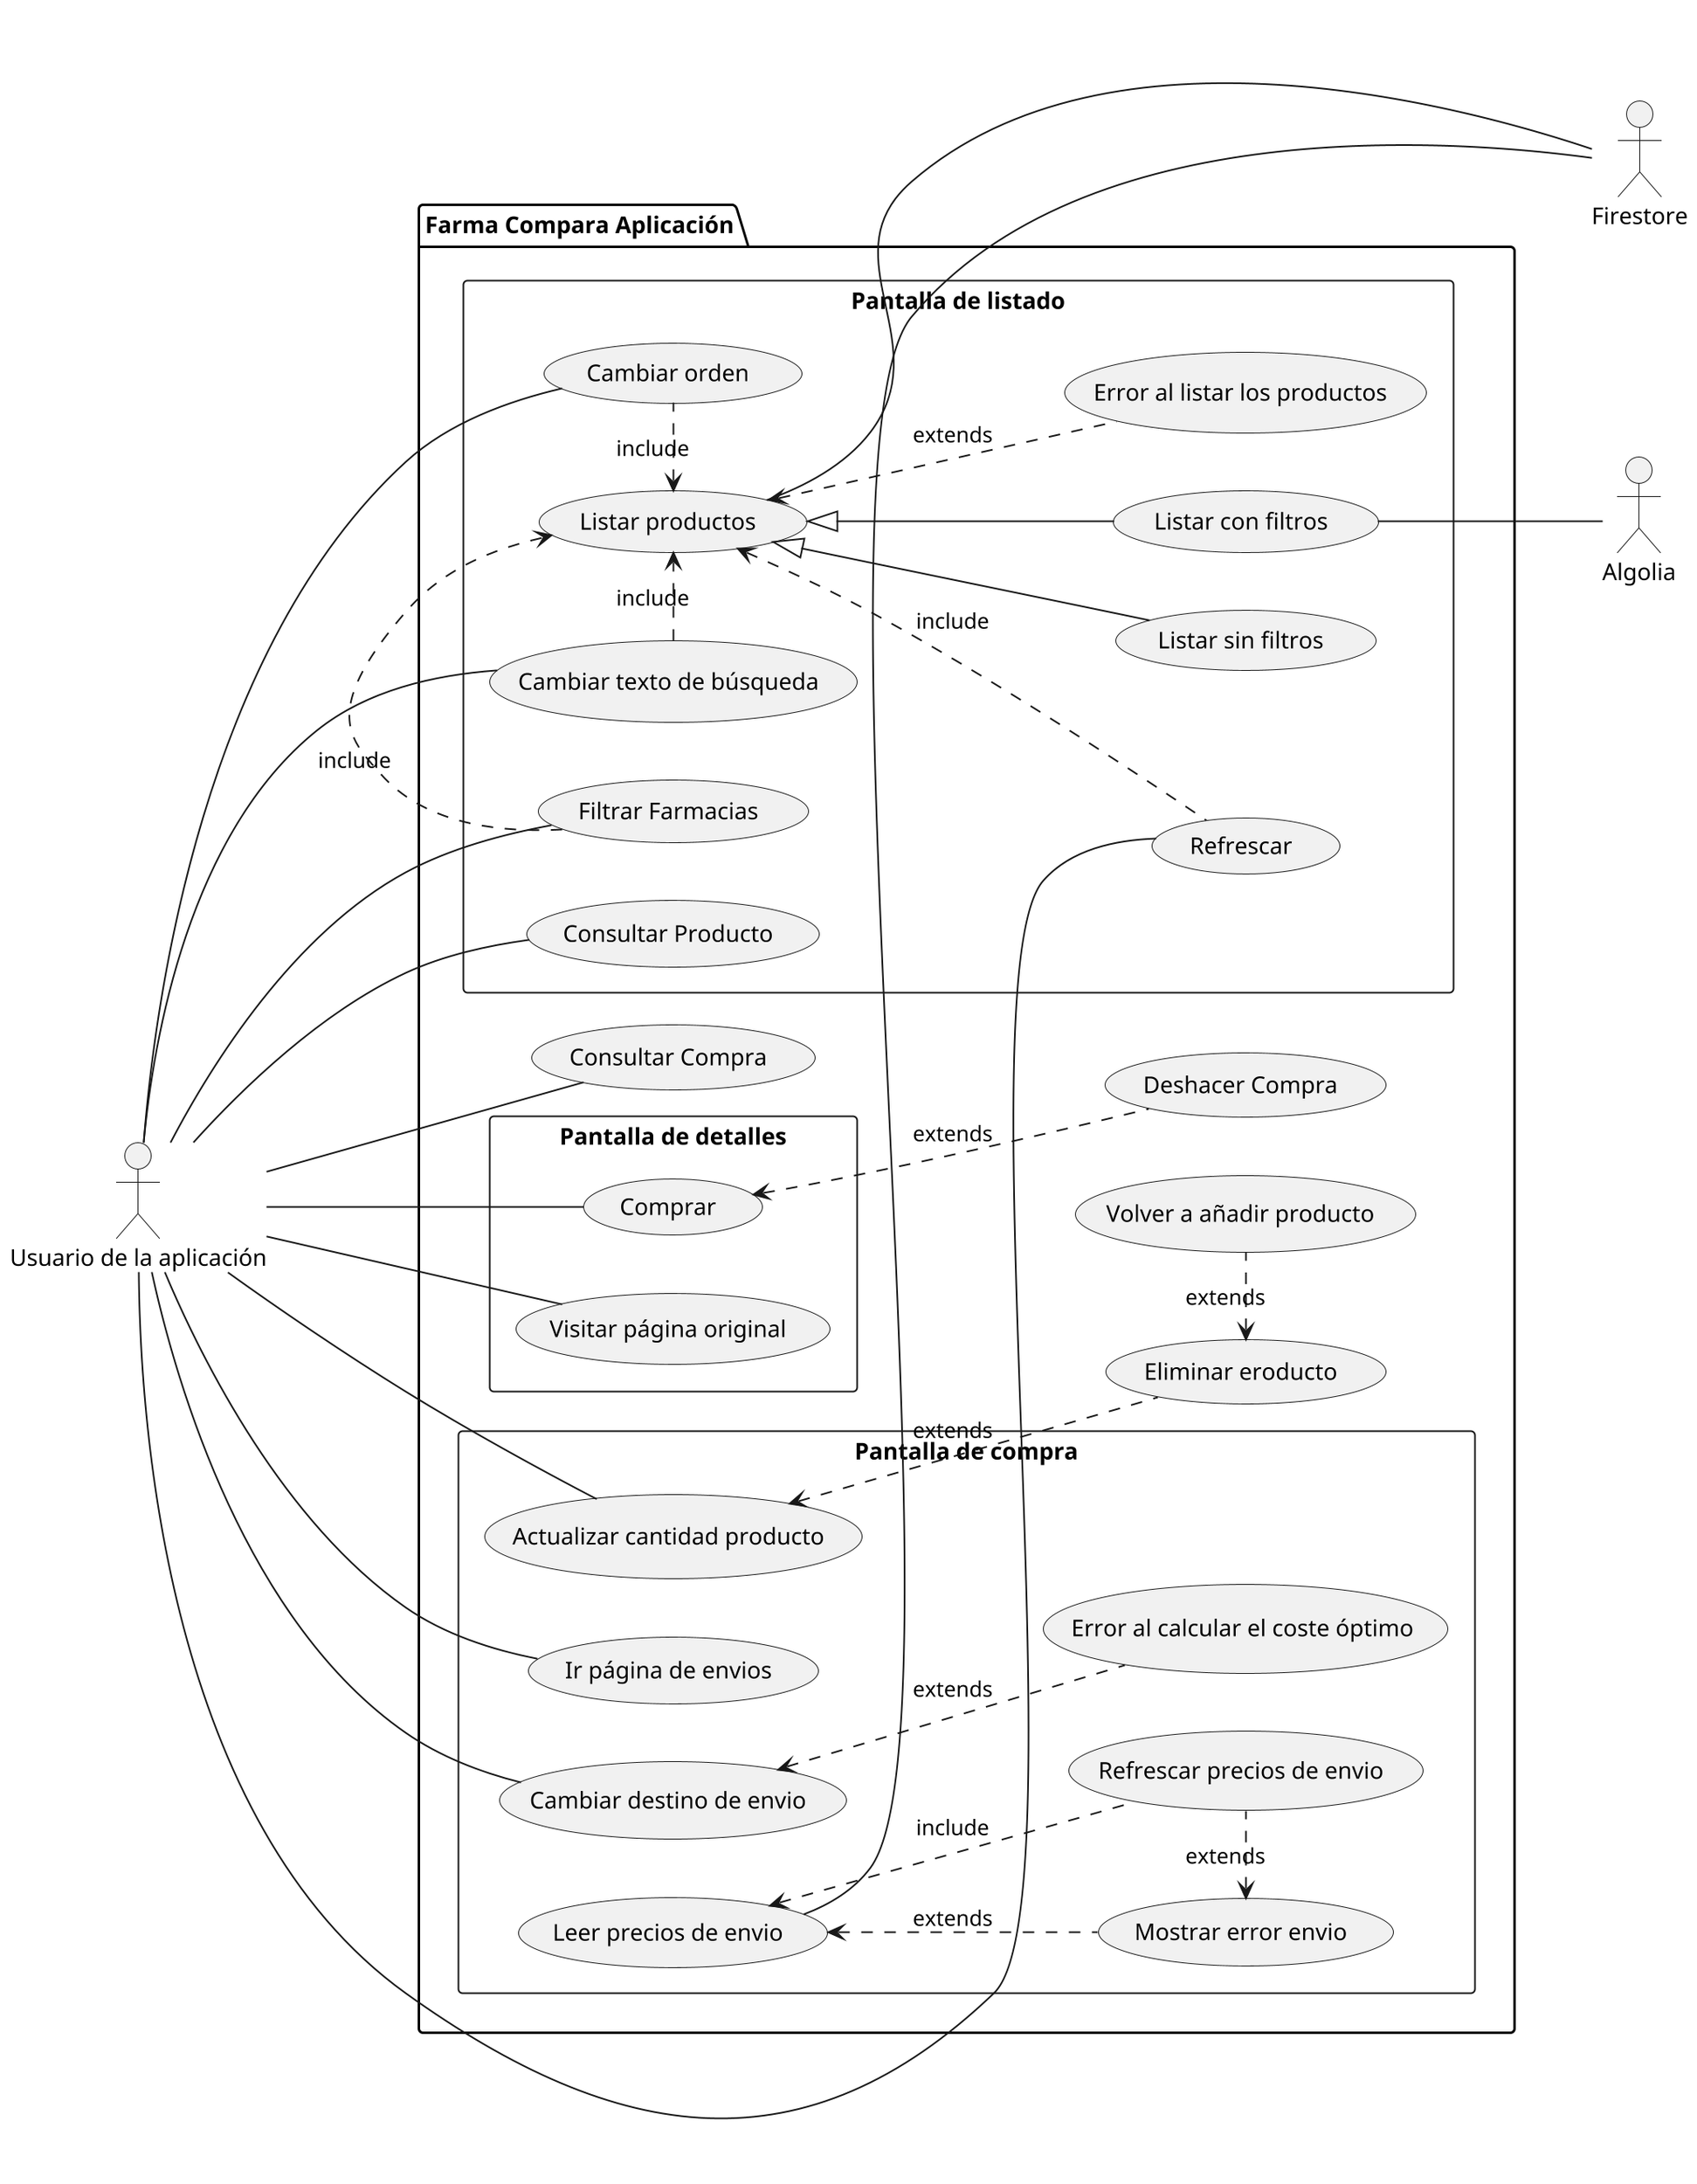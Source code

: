 @startuml casos_de_uso_app
scale 2
left to right direction

actor Usuario as "Usuario de la aplicación"


actor Algolia
actor Firebase as "Firestore"




package App as "Farma Compara Aplicación"{

    
    rectangle Listado as "Pantalla de listado"{
        usecase Refrescar
        usecase OrdenProd as "Cambiar orden"
        usecase BusquedaTexto as "Cambiar texto de búsqueda"
        usecase FiltrarFarmacias as "Filtrar Farmacias"

        usecase ListarProductos as "Listar productos"
        usecase ListarSinFiltros as "Listar sin filtros"
        usecase ListarConFiltros as "Listar con filtros"

        usecase ErrorListado as "Error al listar los productos"
        usecase ConsultarProducto as "Consultar Producto"
    }

    rectangle Detalles as "Pantalla de detalles"{
        usecase Comprar
        usecase Visitar_Pagina as "Visitar página original"
    }
    usecase DeshacerCompra as "Deshacer Compra"


    rectangle Compra as "Pantalla de compra"{
        usecase ActualizarCantidad as "Actualizar cantidad producto"
        usecase IrPaginaEnvios as "Ir página de envios"
        usecase CambiarEnvio as "Cambiar destino de envio"
        usecase LeerPreciosDeEnvio as "Leer precios de envio"
        
        usecase MotrarErrorEnvio as "Mostrar error envio"
        usecase RefrescarPreciosEnvio as "Refrescar precios de envio"

        usecase ErrorCalculoPrecio as "Error al calcular el coste óptimo"
    }

    usecase EliminarProducto as "Eliminar eroducto"
    usecase VolverAAñadir as "Volver a añadir producto"

    usecase ConsultarCompra as "Consultar Compra"

    

}

Usuario -- Refrescar
Usuario -- OrdenProd
Usuario -- BusquedaTexto
Usuario -- ConsultarProducto
Usuario -- ConsultarCompra
Usuario -- Comprar
Usuario -- ActualizarCantidad
Usuario -- IrPaginaEnvios
Usuario -- CambiarEnvio
Usuario -- Visitar_Pagina
Usuario -- FiltrarFarmacias


ListarProductos --- Firebase
LeerPreciosDeEnvio -- Firebase
ListarConFiltros -- Algolia

Refrescar .up.> ListarProductos : include
OrdenProd .left.> ListarProductos : include
BusquedaTexto .> ListarProductos : include
FiltrarFarmacias .> ListarProductos : include
ListarProductos <.. ErrorListado : extends

Comprar <.. DeshacerCompra : extends
ActualizarCantidad <.. EliminarProducto : extends
EliminarProducto <. VolverAAñadir : extends

LeerPreciosDeEnvio <.. MotrarErrorEnvio : extends
MotrarErrorEnvio <. RefrescarPreciosEnvio : extends
CambiarEnvio <.. ErrorCalculoPrecio : extends
LeerPreciosDeEnvio <.. RefrescarPreciosEnvio  : include

ListarProductos <|-- ListarSinFiltros
ListarProductos <|-- ListarConFiltros






@enduml